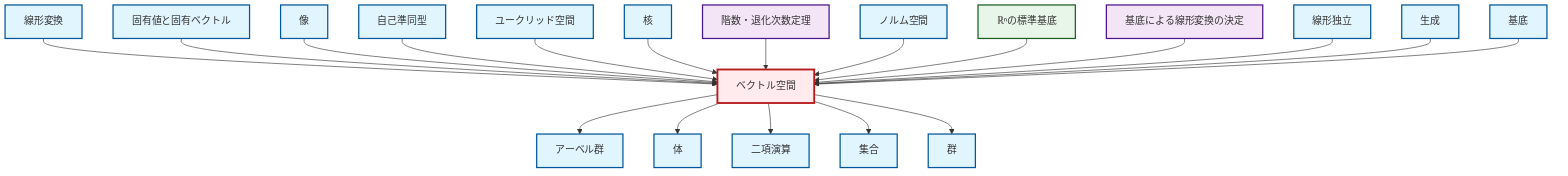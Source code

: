 graph TD
    classDef definition fill:#e1f5fe,stroke:#01579b,stroke-width:2px
    classDef theorem fill:#f3e5f5,stroke:#4a148c,stroke-width:2px
    classDef axiom fill:#fff3e0,stroke:#e65100,stroke-width:2px
    classDef example fill:#e8f5e9,stroke:#1b5e20,stroke-width:2px
    classDef current fill:#ffebee,stroke:#b71c1c,stroke-width:3px
    thm-rank-nullity["階数・退化次数定理"]:::theorem
    def-set["集合"]:::definition
    def-linear-transformation["線形変換"]:::definition
    def-binary-operation["二項演算"]:::definition
    def-normed-vector-space["ノルム空間"]:::definition
    def-endomorphism["自己準同型"]:::definition
    def-span["生成"]:::definition
    def-eigenvalue-eigenvector["固有値と固有ベクトル"]:::definition
    ex-standard-basis-rn["ℝⁿの標準基底"]:::example
    def-field["体"]:::definition
    def-group["群"]:::definition
    def-image["像"]:::definition
    thm-linear-transformation-basis["基底による線形変換の決定"]:::theorem
    def-vector-space["ベクトル空間"]:::definition
    def-basis["基底"]:::definition
    def-kernel["核"]:::definition
    def-abelian-group["アーベル群"]:::definition
    def-linear-independence["線形独立"]:::definition
    def-euclidean-space["ユークリッド空間"]:::definition
    def-linear-transformation --> def-vector-space
    def-eigenvalue-eigenvector --> def-vector-space
    def-image --> def-vector-space
    def-endomorphism --> def-vector-space
    def-vector-space --> def-abelian-group
    def-vector-space --> def-field
    def-vector-space --> def-binary-operation
    def-euclidean-space --> def-vector-space
    def-kernel --> def-vector-space
    def-vector-space --> def-set
    def-vector-space --> def-group
    thm-rank-nullity --> def-vector-space
    def-normed-vector-space --> def-vector-space
    ex-standard-basis-rn --> def-vector-space
    thm-linear-transformation-basis --> def-vector-space
    def-linear-independence --> def-vector-space
    def-span --> def-vector-space
    def-basis --> def-vector-space
    class def-vector-space current